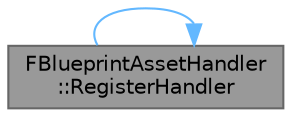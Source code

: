 digraph "FBlueprintAssetHandler::RegisterHandler"
{
 // INTERACTIVE_SVG=YES
 // LATEX_PDF_SIZE
  bgcolor="transparent";
  edge [fontname=Helvetica,fontsize=10,labelfontname=Helvetica,labelfontsize=10];
  node [fontname=Helvetica,fontsize=10,shape=box,height=0.2,width=0.4];
  rankdir="RL";
  Node1 [id="Node000001",label="FBlueprintAssetHandler\l::RegisterHandler",height=0.2,width=0.4,color="gray40", fillcolor="grey60", style="filled", fontcolor="black",tooltip="Register an asset for the specified class name."];
  Node1 -> Node1 [id="edge1_Node000001_Node000001",dir="back",color="steelblue1",style="solid",tooltip=" "];
}
